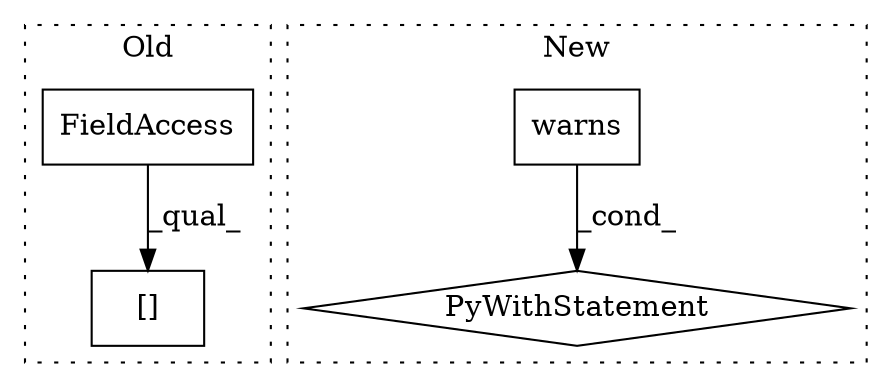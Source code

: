 digraph G {
subgraph cluster0 {
1 [label="[]" a="2" s="10302,10319" l="15,1" shape="box"];
4 [label="FieldAccess" a="22" s="10302" l="14" shape="box"];
label = "Old";
style="dotted";
}
subgraph cluster1 {
2 [label="warns" a="32" s="10265,10282" l="6,1" shape="box"];
3 [label="PyWithStatement" a="104" s="10248,10283" l="10,2" shape="diamond"];
label = "New";
style="dotted";
}
2 -> 3 [label="_cond_"];
4 -> 1 [label="_qual_"];
}